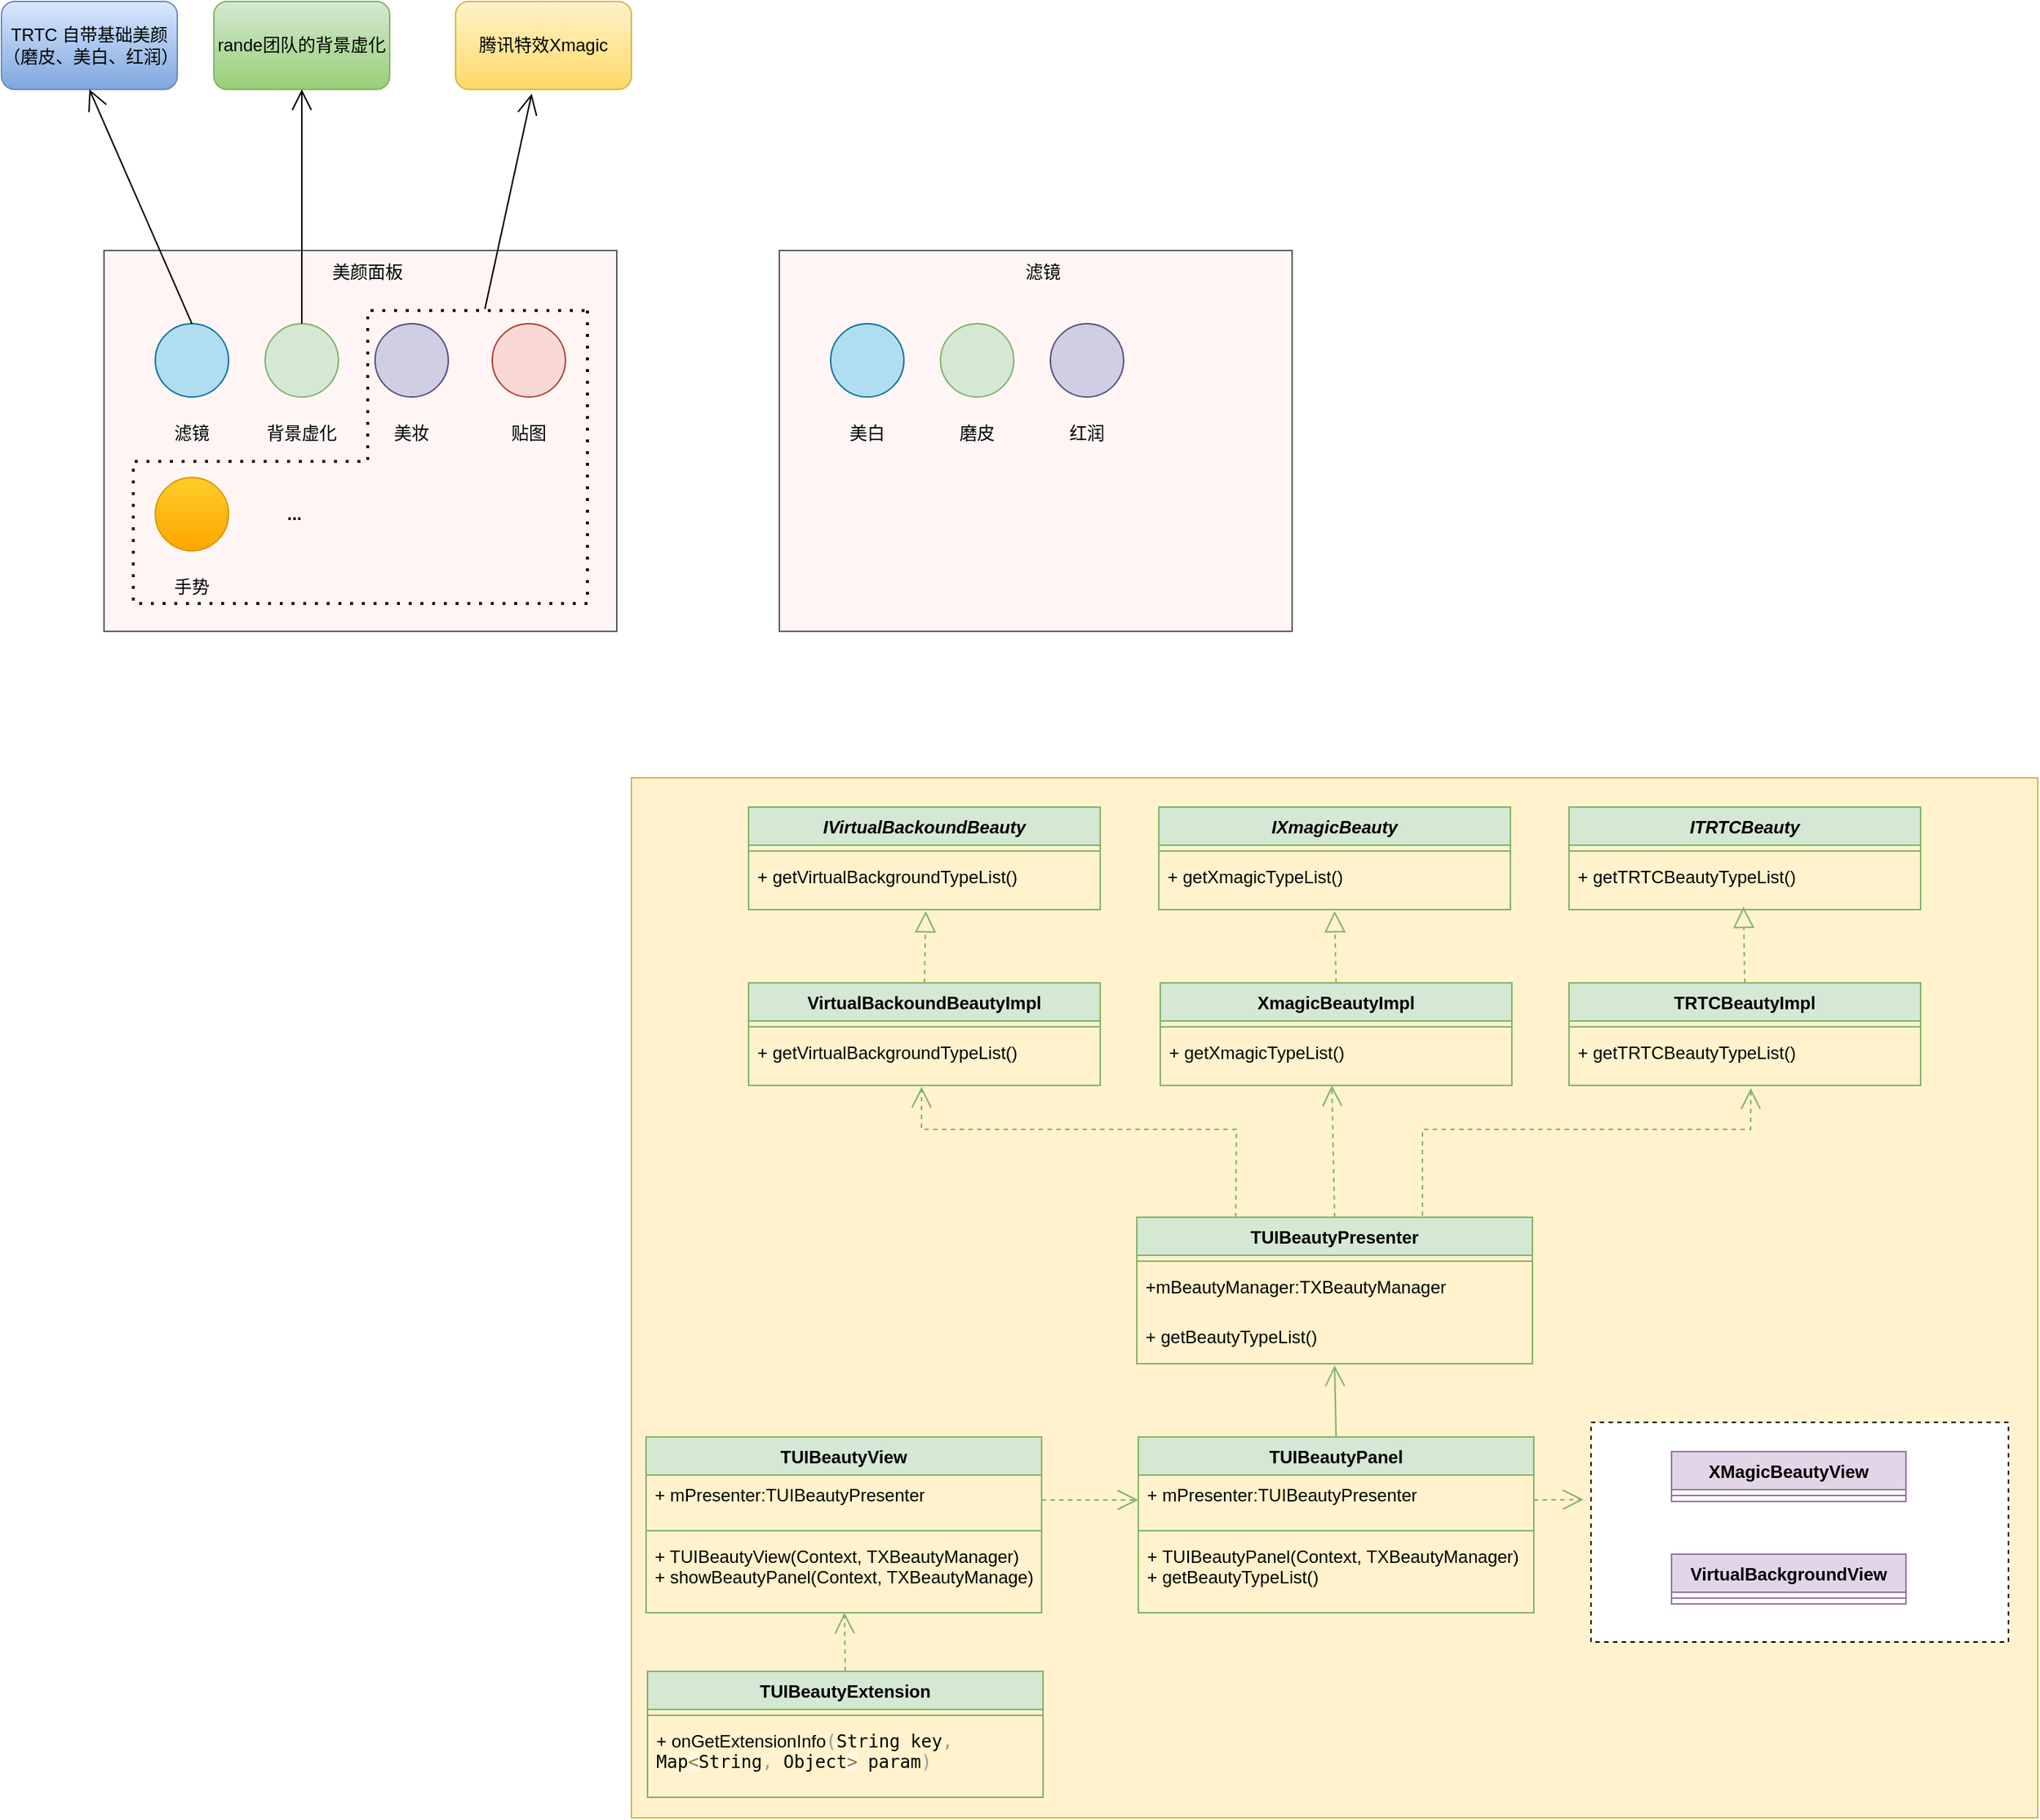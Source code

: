 <mxfile version="22.1.4" type="github">
  <diagram name="第 1 页" id="BJb2QBftmAwLZdBP9YWp">
    <mxGraphModel dx="1854" dy="998" grid="1" gridSize="10" guides="1" tooltips="1" connect="1" arrows="1" fold="1" page="1" pageScale="1" pageWidth="827" pageHeight="1169" math="0" shadow="0">
      <root>
        <mxCell id="0" />
        <mxCell id="1" parent="0" />
        <mxCell id="WcxLaPeq5YX2QQLOV-Lv-100" value="" style="rounded=0;whiteSpace=wrap;html=1;fillColor=#fff2cc;strokeColor=#d6b656;" vertex="1" parent="1">
          <mxGeometry x="629" y="560" width="960" height="710" as="geometry" />
        </mxCell>
        <mxCell id="WcxLaPeq5YX2QQLOV-Lv-5" value="" style="rounded=0;whiteSpace=wrap;html=1;strokeColor=#5C5C5C;fillColor=#FFF5F5;" vertex="1" parent="1">
          <mxGeometry x="269" y="200" width="350" height="260" as="geometry" />
        </mxCell>
        <mxCell id="WcxLaPeq5YX2QQLOV-Lv-6" value="美颜面板" style="text;html=1;strokeColor=none;fillColor=none;align=center;verticalAlign=middle;whiteSpace=wrap;rounded=0;" vertex="1" parent="1">
          <mxGeometry x="419" y="200" width="60" height="30" as="geometry" />
        </mxCell>
        <mxCell id="WcxLaPeq5YX2QQLOV-Lv-8" value="" style="ellipse;whiteSpace=wrap;html=1;aspect=fixed;fillColor=#b1ddf0;strokeColor=#10739e;" vertex="1" parent="1">
          <mxGeometry x="304" y="250" width="50" height="50" as="geometry" />
        </mxCell>
        <mxCell id="WcxLaPeq5YX2QQLOV-Lv-9" value="滤镜" style="text;html=1;strokeColor=none;fillColor=none;align=center;verticalAlign=middle;whiteSpace=wrap;rounded=0;" vertex="1" parent="1">
          <mxGeometry x="299" y="310" width="60" height="30" as="geometry" />
        </mxCell>
        <mxCell id="WcxLaPeq5YX2QQLOV-Lv-12" value="" style="ellipse;whiteSpace=wrap;html=1;aspect=fixed;fillColor=#d5e8d4;strokeColor=#82b366;" vertex="1" parent="1">
          <mxGeometry x="379" y="250" width="50" height="50" as="geometry" />
        </mxCell>
        <mxCell id="WcxLaPeq5YX2QQLOV-Lv-13" value="背景虚化" style="text;html=1;strokeColor=none;fillColor=none;align=center;verticalAlign=middle;whiteSpace=wrap;rounded=0;" vertex="1" parent="1">
          <mxGeometry x="374" y="310" width="60" height="30" as="geometry" />
        </mxCell>
        <mxCell id="WcxLaPeq5YX2QQLOV-Lv-14" value="" style="ellipse;whiteSpace=wrap;html=1;aspect=fixed;fillColor=#d0cee2;strokeColor=#56517e;" vertex="1" parent="1">
          <mxGeometry x="454" y="250" width="50" height="50" as="geometry" />
        </mxCell>
        <mxCell id="WcxLaPeq5YX2QQLOV-Lv-15" value="美妆" style="text;html=1;strokeColor=none;fillColor=none;align=center;verticalAlign=middle;whiteSpace=wrap;rounded=0;" vertex="1" parent="1">
          <mxGeometry x="449" y="310" width="60" height="30" as="geometry" />
        </mxCell>
        <mxCell id="WcxLaPeq5YX2QQLOV-Lv-16" value="" style="ellipse;whiteSpace=wrap;html=1;aspect=fixed;fillColor=#fad9d5;strokeColor=#ae4132;" vertex="1" parent="1">
          <mxGeometry x="534" y="250" width="50" height="50" as="geometry" />
        </mxCell>
        <mxCell id="WcxLaPeq5YX2QQLOV-Lv-17" value="贴图" style="text;html=1;strokeColor=none;fillColor=none;align=center;verticalAlign=middle;whiteSpace=wrap;rounded=0;" vertex="1" parent="1">
          <mxGeometry x="529" y="310" width="60" height="30" as="geometry" />
        </mxCell>
        <mxCell id="WcxLaPeq5YX2QQLOV-Lv-18" value="" style="ellipse;whiteSpace=wrap;html=1;aspect=fixed;fillColor=#ffcd28;strokeColor=#d79b00;gradientColor=#ffa500;" vertex="1" parent="1">
          <mxGeometry x="304" y="355" width="50" height="50" as="geometry" />
        </mxCell>
        <mxCell id="WcxLaPeq5YX2QQLOV-Lv-19" value="手势" style="text;html=1;strokeColor=none;fillColor=none;align=center;verticalAlign=middle;whiteSpace=wrap;rounded=0;" vertex="1" parent="1">
          <mxGeometry x="299" y="415" width="60" height="30" as="geometry" />
        </mxCell>
        <mxCell id="WcxLaPeq5YX2QQLOV-Lv-21" value="TRTC 自带基础美颜（磨皮、美白、红润）" style="rounded=1;whiteSpace=wrap;html=1;fillColor=#dae8fc;gradientColor=#7ea6e0;strokeColor=#6c8ebf;" vertex="1" parent="1">
          <mxGeometry x="199" y="30" width="120" height="60" as="geometry" />
        </mxCell>
        <mxCell id="WcxLaPeq5YX2QQLOV-Lv-24" value="rande团队的背景虚化" style="rounded=1;whiteSpace=wrap;html=1;fillColor=#d5e8d4;gradientColor=#97d077;strokeColor=#82b366;" vertex="1" parent="1">
          <mxGeometry x="344" y="30" width="120" height="60" as="geometry" />
        </mxCell>
        <mxCell id="WcxLaPeq5YX2QQLOV-Lv-27" value="" style="endArrow=none;dashed=1;html=1;dashPattern=1 3;strokeWidth=2;rounded=0;" edge="1" parent="1">
          <mxGeometry width="50" height="50" relative="1" as="geometry">
            <mxPoint x="599" y="241" as="sourcePoint" />
            <mxPoint x="599" y="241" as="targetPoint" />
            <Array as="points">
              <mxPoint x="599" y="441" />
              <mxPoint x="289" y="441" />
              <mxPoint x="289" y="344" />
              <mxPoint x="449" y="344" />
              <mxPoint x="449" y="241" />
            </Array>
          </mxGeometry>
        </mxCell>
        <mxCell id="WcxLaPeq5YX2QQLOV-Lv-30" value="&lt;b&gt;...&lt;/b&gt;" style="text;html=1;strokeColor=none;fillColor=none;align=center;verticalAlign=middle;whiteSpace=wrap;rounded=0;" vertex="1" parent="1">
          <mxGeometry x="369" y="365" width="60" height="30" as="geometry" />
        </mxCell>
        <mxCell id="WcxLaPeq5YX2QQLOV-Lv-31" value="" style="endArrow=open;endFill=1;endSize=12;html=1;rounded=0;exitX=0.5;exitY=0;exitDx=0;exitDy=0;entryX=0.5;entryY=1;entryDx=0;entryDy=0;" edge="1" parent="1" source="WcxLaPeq5YX2QQLOV-Lv-8" target="WcxLaPeq5YX2QQLOV-Lv-21">
          <mxGeometry width="160" relative="1" as="geometry">
            <mxPoint x="849" y="570" as="sourcePoint" />
            <mxPoint x="1009" y="570" as="targetPoint" />
          </mxGeometry>
        </mxCell>
        <mxCell id="WcxLaPeq5YX2QQLOV-Lv-32" value="" style="endArrow=open;endFill=1;endSize=12;html=1;rounded=0;exitX=0.5;exitY=0;exitDx=0;exitDy=0;entryX=0.5;entryY=1;entryDx=0;entryDy=0;" edge="1" parent="1" source="WcxLaPeq5YX2QQLOV-Lv-12" target="WcxLaPeq5YX2QQLOV-Lv-24">
          <mxGeometry width="160" relative="1" as="geometry">
            <mxPoint x="339" y="260" as="sourcePoint" />
            <mxPoint x="339" y="100" as="targetPoint" />
          </mxGeometry>
        </mxCell>
        <mxCell id="WcxLaPeq5YX2QQLOV-Lv-33" value="腾讯特效Xmagic" style="rounded=1;whiteSpace=wrap;html=1;fillColor=#fff2cc;gradientColor=#ffd966;strokeColor=#d6b656;" vertex="1" parent="1">
          <mxGeometry x="509" y="30" width="120" height="60" as="geometry" />
        </mxCell>
        <mxCell id="WcxLaPeq5YX2QQLOV-Lv-34" value="" style="endArrow=open;endFill=1;endSize=12;html=1;rounded=0;entryX=0.433;entryY=1.05;entryDx=0;entryDy=0;entryPerimeter=0;" edge="1" parent="1" target="WcxLaPeq5YX2QQLOV-Lv-33">
          <mxGeometry width="160" relative="1" as="geometry">
            <mxPoint x="529" y="240" as="sourcePoint" />
            <mxPoint x="489" y="100" as="targetPoint" />
          </mxGeometry>
        </mxCell>
        <mxCell id="WcxLaPeq5YX2QQLOV-Lv-36" value="TUIBeautyPresenter" style="swimlane;fontStyle=1;align=center;verticalAlign=top;childLayout=stackLayout;horizontal=1;startSize=26;horizontalStack=0;resizeParent=1;resizeParentMax=0;resizeLast=0;collapsible=1;marginBottom=0;whiteSpace=wrap;html=1;fillColor=#d5e8d4;strokeColor=#82b366;" vertex="1" parent="1">
          <mxGeometry x="974" y="860" width="270" height="100" as="geometry" />
        </mxCell>
        <mxCell id="WcxLaPeq5YX2QQLOV-Lv-38" value="" style="line;strokeWidth=1;fillColor=#d5e8d4;align=left;verticalAlign=middle;spacingTop=-1;spacingLeft=3;spacingRight=3;rotatable=0;labelPosition=right;points=[];portConstraint=eastwest;strokeColor=#82b366;" vertex="1" parent="WcxLaPeq5YX2QQLOV-Lv-36">
          <mxGeometry y="26" width="270" height="8" as="geometry" />
        </mxCell>
        <mxCell id="WcxLaPeq5YX2QQLOV-Lv-37" value="+mBeautyManager:&lt;span style=&quot;background-color: initial;&quot;&gt;TXBeautyManager&lt;/span&gt;" style="text;align=left;verticalAlign=top;spacingLeft=4;spacingRight=4;overflow=hidden;rotatable=0;points=[[0,0.5],[1,0.5]];portConstraint=eastwest;whiteSpace=wrap;html=1;" vertex="1" parent="WcxLaPeq5YX2QQLOV-Lv-36">
          <mxGeometry y="34" width="270" height="34" as="geometry" />
        </mxCell>
        <mxCell id="WcxLaPeq5YX2QQLOV-Lv-39" value="+ getBeautyTypeList()" style="text;align=left;verticalAlign=top;spacingLeft=4;spacingRight=4;overflow=hidden;rotatable=0;points=[[0,0.5],[1,0.5]];portConstraint=eastwest;whiteSpace=wrap;html=1;" vertex="1" parent="WcxLaPeq5YX2QQLOV-Lv-36">
          <mxGeometry y="68" width="270" height="32" as="geometry" />
        </mxCell>
        <mxCell id="WcxLaPeq5YX2QQLOV-Lv-40" value="&lt;i&gt;ITRTCBeauty&lt;/i&gt;" style="swimlane;fontStyle=1;align=center;verticalAlign=top;childLayout=stackLayout;horizontal=1;startSize=26;horizontalStack=0;resizeParent=1;resizeParentMax=0;resizeLast=0;collapsible=1;marginBottom=0;whiteSpace=wrap;html=1;fillColor=#d5e8d4;strokeColor=#82b366;" vertex="1" parent="1">
          <mxGeometry x="1269" y="580" width="240" height="70" as="geometry" />
        </mxCell>
        <mxCell id="WcxLaPeq5YX2QQLOV-Lv-42" value="" style="line;strokeWidth=1;fillColor=#d5e8d4;align=left;verticalAlign=middle;spacingTop=-1;spacingLeft=3;spacingRight=3;rotatable=0;labelPosition=right;points=[];portConstraint=eastwest;strokeColor=#82b366;" vertex="1" parent="WcxLaPeq5YX2QQLOV-Lv-40">
          <mxGeometry y="26" width="240" height="8" as="geometry" />
        </mxCell>
        <mxCell id="WcxLaPeq5YX2QQLOV-Lv-43" value="+ getTRTCBeautyTypeList()&lt;br style=&quot;border-color: var(--border-color);&quot;&gt;" style="text;align=left;verticalAlign=top;spacingLeft=4;spacingRight=4;overflow=hidden;rotatable=0;points=[[0,0.5],[1,0.5]];portConstraint=eastwest;whiteSpace=wrap;html=1;" vertex="1" parent="WcxLaPeq5YX2QQLOV-Lv-40">
          <mxGeometry y="34" width="240" height="36" as="geometry" />
        </mxCell>
        <mxCell id="WcxLaPeq5YX2QQLOV-Lv-45" value="TUIBeautyView" style="swimlane;fontStyle=1;align=center;verticalAlign=top;childLayout=stackLayout;horizontal=1;startSize=26;horizontalStack=0;resizeParent=1;resizeParentMax=0;resizeLast=0;collapsible=1;marginBottom=0;whiteSpace=wrap;html=1;fillColor=#d5e8d4;strokeColor=#82b366;" vertex="1" parent="1">
          <mxGeometry x="639" y="1010" width="270" height="120" as="geometry" />
        </mxCell>
        <mxCell id="WcxLaPeq5YX2QQLOV-Lv-46" value="+ mPresenter:TUIBeautyPresenter" style="text;align=left;verticalAlign=top;spacingLeft=4;spacingRight=4;overflow=hidden;rotatable=0;points=[[0,0.5],[1,0.5]];portConstraint=eastwest;whiteSpace=wrap;html=1;" vertex="1" parent="WcxLaPeq5YX2QQLOV-Lv-45">
          <mxGeometry y="26" width="270" height="34" as="geometry" />
        </mxCell>
        <mxCell id="WcxLaPeq5YX2QQLOV-Lv-47" value="" style="line;strokeWidth=1;fillColor=#d5e8d4;align=left;verticalAlign=middle;spacingTop=-1;spacingLeft=3;spacingRight=3;rotatable=0;labelPosition=right;points=[];portConstraint=eastwest;strokeColor=#82b366;" vertex="1" parent="WcxLaPeq5YX2QQLOV-Lv-45">
          <mxGeometry y="60" width="270" height="8" as="geometry" />
        </mxCell>
        <mxCell id="WcxLaPeq5YX2QQLOV-Lv-48" value="+ TUIBeautyView(Context,&amp;nbsp;TXBeautyManager)&lt;br&gt;+ showBeautyPanel(Context,&amp;nbsp;TXBeautyManage)" style="text;align=left;verticalAlign=top;spacingLeft=4;spacingRight=4;overflow=hidden;rotatable=0;points=[[0,0.5],[1,0.5]];portConstraint=eastwest;whiteSpace=wrap;html=1;" vertex="1" parent="WcxLaPeq5YX2QQLOV-Lv-45">
          <mxGeometry y="68" width="270" height="52" as="geometry" />
        </mxCell>
        <mxCell id="WcxLaPeq5YX2QQLOV-Lv-49" value="&lt;i&gt;IVirtualBackoundBeauty&lt;/i&gt;" style="swimlane;fontStyle=1;align=center;verticalAlign=top;childLayout=stackLayout;horizontal=1;startSize=26;horizontalStack=0;resizeParent=1;resizeParentMax=0;resizeLast=0;collapsible=1;marginBottom=0;whiteSpace=wrap;html=1;fillColor=#d5e8d4;strokeColor=#82b366;" vertex="1" parent="1">
          <mxGeometry x="709" y="580" width="240" height="70" as="geometry" />
        </mxCell>
        <mxCell id="WcxLaPeq5YX2QQLOV-Lv-50" value="" style="line;strokeWidth=1;fillColor=#d5e8d4;align=left;verticalAlign=middle;spacingTop=-1;spacingLeft=3;spacingRight=3;rotatable=0;labelPosition=right;points=[];portConstraint=eastwest;strokeColor=#82b366;" vertex="1" parent="WcxLaPeq5YX2QQLOV-Lv-49">
          <mxGeometry y="26" width="240" height="8" as="geometry" />
        </mxCell>
        <mxCell id="WcxLaPeq5YX2QQLOV-Lv-51" value="+ getVirtualBackgroundTypeList()" style="text;align=left;verticalAlign=top;spacingLeft=4;spacingRight=4;overflow=hidden;rotatable=0;points=[[0,0.5],[1,0.5]];portConstraint=eastwest;whiteSpace=wrap;html=1;" vertex="1" parent="WcxLaPeq5YX2QQLOV-Lv-49">
          <mxGeometry y="34" width="240" height="36" as="geometry" />
        </mxCell>
        <mxCell id="WcxLaPeq5YX2QQLOV-Lv-52" value="&lt;i&gt;IXmagicBeauty&lt;/i&gt;" style="swimlane;fontStyle=1;align=center;verticalAlign=top;childLayout=stackLayout;horizontal=1;startSize=26;horizontalStack=0;resizeParent=1;resizeParentMax=0;resizeLast=0;collapsible=1;marginBottom=0;whiteSpace=wrap;html=1;fillColor=#d5e8d4;strokeColor=#82b366;" vertex="1" parent="1">
          <mxGeometry x="989" y="580" width="240" height="70" as="geometry" />
        </mxCell>
        <mxCell id="WcxLaPeq5YX2QQLOV-Lv-53" value="" style="line;strokeWidth=1;fillColor=#d5e8d4;align=left;verticalAlign=middle;spacingTop=-1;spacingLeft=3;spacingRight=3;rotatable=0;labelPosition=right;points=[];portConstraint=eastwest;strokeColor=#82b366;" vertex="1" parent="WcxLaPeq5YX2QQLOV-Lv-52">
          <mxGeometry y="26" width="240" height="8" as="geometry" />
        </mxCell>
        <mxCell id="WcxLaPeq5YX2QQLOV-Lv-54" value="+ getXmagicTypeList()" style="text;align=left;verticalAlign=top;spacingLeft=4;spacingRight=4;overflow=hidden;rotatable=0;points=[[0,0.5],[1,0.5]];portConstraint=eastwest;whiteSpace=wrap;html=1;" vertex="1" parent="WcxLaPeq5YX2QQLOV-Lv-52">
          <mxGeometry y="34" width="240" height="36" as="geometry" />
        </mxCell>
        <mxCell id="WcxLaPeq5YX2QQLOV-Lv-58" value="" style="endArrow=open;endFill=1;endSize=12;html=1;rounded=0;exitX=0.5;exitY=0;exitDx=0;exitDy=0;entryX=0.5;entryY=1.038;entryDx=0;entryDy=0;entryPerimeter=0;fillColor=#d5e8d4;strokeColor=#82b366;" edge="1" parent="1" source="WcxLaPeq5YX2QQLOV-Lv-92" target="WcxLaPeq5YX2QQLOV-Lv-39">
          <mxGeometry width="160" relative="1" as="geometry">
            <mxPoint x="1350" y="1069" as="sourcePoint" />
            <mxPoint x="1099" y="959" as="targetPoint" />
          </mxGeometry>
        </mxCell>
        <mxCell id="WcxLaPeq5YX2QQLOV-Lv-59" value="TUIBeautyExtension" style="swimlane;fontStyle=1;align=center;verticalAlign=top;childLayout=stackLayout;horizontal=1;startSize=26;horizontalStack=0;resizeParent=1;resizeParentMax=0;resizeLast=0;collapsible=1;marginBottom=0;whiteSpace=wrap;html=1;fillColor=#d5e8d4;strokeColor=#82b366;" vertex="1" parent="1">
          <mxGeometry x="640" y="1170" width="270" height="86" as="geometry" />
        </mxCell>
        <mxCell id="WcxLaPeq5YX2QQLOV-Lv-61" value="" style="line;strokeWidth=1;fillColor=#d5e8d4;align=left;verticalAlign=middle;spacingTop=-1;spacingLeft=3;spacingRight=3;rotatable=0;labelPosition=right;points=[];portConstraint=eastwest;strokeColor=#82b366;" vertex="1" parent="WcxLaPeq5YX2QQLOV-Lv-59">
          <mxGeometry y="26" width="270" height="8" as="geometry" />
        </mxCell>
        <mxCell id="WcxLaPeq5YX2QQLOV-Lv-62" value="+&amp;nbsp;onGetExtensionInfo&lt;span style=&quot;background-color: initial; font-family: Consolas, Monaco, &amp;quot;Andale Mono&amp;quot;, &amp;quot;Ubuntu Mono&amp;quot;, monospace; font-size: 1em; word-spacing: normal; word-break: break-word; line-height: inherit; color: rgb(153, 153, 153);&quot; class=&quot;token punctuation&quot;&gt;(&lt;/span&gt;&lt;span style=&quot;background-color: initial; font-family: Consolas, Monaco, &amp;quot;Andale Mono&amp;quot;, &amp;quot;Ubuntu Mono&amp;quot;, monospace; font-size: 1em; word-spacing: normal; word-break: break-word; line-height: inherit;&quot; class=&quot;token parameter&quot;&gt;String key&lt;span style=&quot;word-break: break-word; line-height: inherit; color: rgb(153, 153, 153);&quot; class=&quot;token punctuation&quot;&gt;,&lt;/span&gt; Map&lt;span style=&quot;word-break: break-word; line-height: inherit; color: rgb(154, 110, 58); background: rgba(255, 255, 255, 0.5);&quot; class=&quot;token operator&quot;&gt;&amp;lt;&lt;/span&gt;String&lt;span style=&quot;word-break: break-word; line-height: inherit; color: rgb(153, 153, 153);&quot; class=&quot;token punctuation&quot;&gt;,&lt;/span&gt; Object&lt;span style=&quot;word-break: break-word; line-height: inherit; color: rgb(154, 110, 58); background: rgba(255, 255, 255, 0.5);&quot; class=&quot;token operator&quot;&gt;&amp;gt;&lt;/span&gt; param&lt;/span&gt;&lt;span style=&quot;background-color: initial; font-family: Consolas, Monaco, &amp;quot;Andale Mono&amp;quot;, &amp;quot;Ubuntu Mono&amp;quot;, monospace; font-size: 1em; word-spacing: normal; word-break: break-word; line-height: inherit; color: rgb(153, 153, 153);&quot; class=&quot;token punctuation&quot;&gt;)&lt;/span&gt;" style="text;align=left;verticalAlign=top;spacingLeft=4;spacingRight=4;overflow=hidden;rotatable=0;points=[[0,0.5],[1,0.5]];portConstraint=eastwest;whiteSpace=wrap;html=1;" vertex="1" parent="WcxLaPeq5YX2QQLOV-Lv-59">
          <mxGeometry y="34" width="270" height="52" as="geometry" />
        </mxCell>
        <mxCell id="WcxLaPeq5YX2QQLOV-Lv-63" value="" style="endArrow=open;endSize=12;dashed=1;html=1;rounded=0;exitX=0.5;exitY=0;exitDx=0;exitDy=0;fillColor=#d5e8d4;strokeColor=#82b366;" edge="1" parent="1" source="WcxLaPeq5YX2QQLOV-Lv-59" target="WcxLaPeq5YX2QQLOV-Lv-48">
          <mxGeometry width="160" relative="1" as="geometry">
            <mxPoint x="364" y="900" as="sourcePoint" />
            <mxPoint x="524" y="900" as="targetPoint" />
          </mxGeometry>
        </mxCell>
        <mxCell id="WcxLaPeq5YX2QQLOV-Lv-73" value="VirtualBackoundBeautyImpl" style="swimlane;fontStyle=1;align=center;verticalAlign=top;childLayout=stackLayout;horizontal=1;startSize=26;horizontalStack=0;resizeParent=1;resizeParentMax=0;resizeLast=0;collapsible=1;marginBottom=0;whiteSpace=wrap;html=1;fillColor=#d5e8d4;strokeColor=#82b366;" vertex="1" parent="1">
          <mxGeometry x="709" y="700" width="240" height="70" as="geometry" />
        </mxCell>
        <mxCell id="WcxLaPeq5YX2QQLOV-Lv-74" value="" style="line;strokeWidth=1;fillColor=#d5e8d4;align=left;verticalAlign=middle;spacingTop=-1;spacingLeft=3;spacingRight=3;rotatable=0;labelPosition=right;points=[];portConstraint=eastwest;strokeColor=#82b366;" vertex="1" parent="WcxLaPeq5YX2QQLOV-Lv-73">
          <mxGeometry y="26" width="240" height="8" as="geometry" />
        </mxCell>
        <mxCell id="WcxLaPeq5YX2QQLOV-Lv-75" value="+ getVirtualBackgroundTypeList()" style="text;align=left;verticalAlign=top;spacingLeft=4;spacingRight=4;overflow=hidden;rotatable=0;points=[[0,0.5],[1,0.5]];portConstraint=eastwest;whiteSpace=wrap;html=1;" vertex="1" parent="WcxLaPeq5YX2QQLOV-Lv-73">
          <mxGeometry y="34" width="240" height="36" as="geometry" />
        </mxCell>
        <mxCell id="WcxLaPeq5YX2QQLOV-Lv-76" value="XmagicBeautyImpl" style="swimlane;fontStyle=1;align=center;verticalAlign=top;childLayout=stackLayout;horizontal=1;startSize=26;horizontalStack=0;resizeParent=1;resizeParentMax=0;resizeLast=0;collapsible=1;marginBottom=0;whiteSpace=wrap;html=1;fillColor=#d5e8d4;strokeColor=#82b366;" vertex="1" parent="1">
          <mxGeometry x="990" y="700" width="240" height="70" as="geometry" />
        </mxCell>
        <mxCell id="WcxLaPeq5YX2QQLOV-Lv-77" value="" style="line;strokeWidth=1;fillColor=#d5e8d4;align=left;verticalAlign=middle;spacingTop=-1;spacingLeft=3;spacingRight=3;rotatable=0;labelPosition=right;points=[];portConstraint=eastwest;strokeColor=#82b366;" vertex="1" parent="WcxLaPeq5YX2QQLOV-Lv-76">
          <mxGeometry y="26" width="240" height="8" as="geometry" />
        </mxCell>
        <mxCell id="WcxLaPeq5YX2QQLOV-Lv-78" value="+ getXmagicTypeList()" style="text;align=left;verticalAlign=top;spacingLeft=4;spacingRight=4;overflow=hidden;rotatable=0;points=[[0,0.5],[1,0.5]];portConstraint=eastwest;whiteSpace=wrap;html=1;" vertex="1" parent="WcxLaPeq5YX2QQLOV-Lv-76">
          <mxGeometry y="34" width="240" height="36" as="geometry" />
        </mxCell>
        <mxCell id="WcxLaPeq5YX2QQLOV-Lv-82" value="TRTCBeautyImpl" style="swimlane;fontStyle=1;align=center;verticalAlign=top;childLayout=stackLayout;horizontal=1;startSize=26;horizontalStack=0;resizeParent=1;resizeParentMax=0;resizeLast=0;collapsible=1;marginBottom=0;whiteSpace=wrap;html=1;fillColor=#d5e8d4;strokeColor=#82b366;" vertex="1" parent="1">
          <mxGeometry x="1269" y="700" width="240" height="70" as="geometry" />
        </mxCell>
        <mxCell id="WcxLaPeq5YX2QQLOV-Lv-83" value="" style="line;strokeWidth=1;fillColor=#d5e8d4;align=left;verticalAlign=middle;spacingTop=-1;spacingLeft=3;spacingRight=3;rotatable=0;labelPosition=right;points=[];portConstraint=eastwest;strokeColor=#82b366;" vertex="1" parent="WcxLaPeq5YX2QQLOV-Lv-82">
          <mxGeometry y="26" width="240" height="8" as="geometry" />
        </mxCell>
        <mxCell id="WcxLaPeq5YX2QQLOV-Lv-84" value="+ getTRTCBeautyTypeList()&lt;br style=&quot;border-color: var(--border-color);&quot;&gt;" style="text;align=left;verticalAlign=top;spacingLeft=4;spacingRight=4;overflow=hidden;rotatable=0;points=[[0,0.5],[1,0.5]];portConstraint=eastwest;whiteSpace=wrap;html=1;" vertex="1" parent="WcxLaPeq5YX2QQLOV-Lv-82">
          <mxGeometry y="34" width="240" height="36" as="geometry" />
        </mxCell>
        <mxCell id="WcxLaPeq5YX2QQLOV-Lv-85" value="" style="endArrow=block;dashed=1;endFill=0;endSize=12;html=1;rounded=0;exitX=0.5;exitY=0;exitDx=0;exitDy=0;entryX=0.504;entryY=1.028;entryDx=0;entryDy=0;entryPerimeter=0;fillColor=#d5e8d4;strokeColor=#82b366;" edge="1" parent="1" source="WcxLaPeq5YX2QQLOV-Lv-73" target="WcxLaPeq5YX2QQLOV-Lv-51">
          <mxGeometry width="160" relative="1" as="geometry">
            <mxPoint x="1109" y="950" as="sourcePoint" />
            <mxPoint x="1269" y="950" as="targetPoint" />
          </mxGeometry>
        </mxCell>
        <mxCell id="WcxLaPeq5YX2QQLOV-Lv-86" value="" style="endArrow=block;dashed=1;endFill=0;endSize=12;html=1;rounded=0;exitX=0.5;exitY=0;exitDx=0;exitDy=0;entryX=0.5;entryY=1.028;entryDx=0;entryDy=0;entryPerimeter=0;fillColor=#d5e8d4;strokeColor=#82b366;" edge="1" parent="1" source="WcxLaPeq5YX2QQLOV-Lv-76" target="WcxLaPeq5YX2QQLOV-Lv-54">
          <mxGeometry width="160" relative="1" as="geometry">
            <mxPoint x="839" y="710" as="sourcePoint" />
            <mxPoint x="840" y="661" as="targetPoint" />
          </mxGeometry>
        </mxCell>
        <mxCell id="WcxLaPeq5YX2QQLOV-Lv-87" value="" style="endArrow=block;dashed=1;endFill=0;endSize=12;html=1;rounded=0;exitX=0.5;exitY=0;exitDx=0;exitDy=0;entryX=0.496;entryY=0.944;entryDx=0;entryDy=0;entryPerimeter=0;fillColor=#d5e8d4;strokeColor=#82b366;" edge="1" parent="1" source="WcxLaPeq5YX2QQLOV-Lv-82" target="WcxLaPeq5YX2QQLOV-Lv-43">
          <mxGeometry width="160" relative="1" as="geometry">
            <mxPoint x="1120" y="710" as="sourcePoint" />
            <mxPoint x="1119" y="661" as="targetPoint" />
          </mxGeometry>
        </mxCell>
        <mxCell id="WcxLaPeq5YX2QQLOV-Lv-88" value="" style="endArrow=open;endSize=12;dashed=1;html=1;rounded=0;exitX=0.5;exitY=0;exitDx=0;exitDy=0;entryX=0.488;entryY=1;entryDx=0;entryDy=0;entryPerimeter=0;fillColor=#d5e8d4;strokeColor=#82b366;" edge="1" parent="1" source="WcxLaPeq5YX2QQLOV-Lv-36" target="WcxLaPeq5YX2QQLOV-Lv-78">
          <mxGeometry width="160" relative="1" as="geometry">
            <mxPoint x="1109" y="950" as="sourcePoint" />
            <mxPoint x="1269" y="950" as="targetPoint" />
          </mxGeometry>
        </mxCell>
        <mxCell id="WcxLaPeq5YX2QQLOV-Lv-89" value="" style="endArrow=open;endSize=12;dashed=1;html=1;rounded=0;exitX=0.722;exitY=-0.01;exitDx=0;exitDy=0;entryX=0.513;entryY=1.056;entryDx=0;entryDy=0;entryPerimeter=0;exitPerimeter=0;fillColor=#d5e8d4;strokeColor=#82b366;" edge="1" parent="1" source="WcxLaPeq5YX2QQLOV-Lv-36">
          <mxGeometry x="-0.003" width="160" relative="1" as="geometry">
            <mxPoint x="1177.5" y="860" as="sourcePoint" />
            <mxPoint x="1393.12" y="772.016" as="targetPoint" />
            <Array as="points">
              <mxPoint x="1169" y="800" />
              <mxPoint x="1393" y="800" />
            </Array>
            <mxPoint as="offset" />
          </mxGeometry>
        </mxCell>
        <mxCell id="WcxLaPeq5YX2QQLOV-Lv-91" value="" style="endArrow=open;endSize=12;dashed=1;html=1;rounded=0;exitX=0.25;exitY=0;exitDx=0;exitDy=0;entryX=0.492;entryY=1.028;entryDx=0;entryDy=0;entryPerimeter=0;fillColor=#d5e8d4;strokeColor=#82b366;" edge="1" parent="1" source="WcxLaPeq5YX2QQLOV-Lv-36" target="WcxLaPeq5YX2QQLOV-Lv-75">
          <mxGeometry width="160" relative="1" as="geometry">
            <mxPoint x="1119" y="850" as="sourcePoint" />
            <mxPoint x="1117" y="780" as="targetPoint" />
            <Array as="points">
              <mxPoint x="1042" y="800" />
              <mxPoint x="827" y="800" />
            </Array>
          </mxGeometry>
        </mxCell>
        <mxCell id="WcxLaPeq5YX2QQLOV-Lv-92" value="TUIBeautyPanel" style="swimlane;fontStyle=1;align=center;verticalAlign=top;childLayout=stackLayout;horizontal=1;startSize=26;horizontalStack=0;resizeParent=1;resizeParentMax=0;resizeLast=0;collapsible=1;marginBottom=0;whiteSpace=wrap;html=1;fillColor=#d5e8d4;strokeColor=#82b366;" vertex="1" parent="1">
          <mxGeometry x="975" y="1010" width="270" height="120" as="geometry" />
        </mxCell>
        <mxCell id="WcxLaPeq5YX2QQLOV-Lv-93" value="+ mPresenter:TUIBeautyPresenter" style="text;align=left;verticalAlign=top;spacingLeft=4;spacingRight=4;overflow=hidden;rotatable=0;points=[[0,0.5],[1,0.5]];portConstraint=eastwest;whiteSpace=wrap;html=1;" vertex="1" parent="WcxLaPeq5YX2QQLOV-Lv-92">
          <mxGeometry y="26" width="270" height="34" as="geometry" />
        </mxCell>
        <mxCell id="WcxLaPeq5YX2QQLOV-Lv-94" value="" style="line;strokeWidth=1;fillColor=#d5e8d4;align=left;verticalAlign=middle;spacingTop=-1;spacingLeft=3;spacingRight=3;rotatable=0;labelPosition=right;points=[];portConstraint=eastwest;strokeColor=#82b366;" vertex="1" parent="WcxLaPeq5YX2QQLOV-Lv-92">
          <mxGeometry y="60" width="270" height="8" as="geometry" />
        </mxCell>
        <mxCell id="WcxLaPeq5YX2QQLOV-Lv-95" value="+&amp;nbsp;TUIBeautyPanel(Context,&amp;nbsp;TXBeautyManager)&lt;br&gt;+ getBeautyTypeList()" style="text;align=left;verticalAlign=top;spacingLeft=4;spacingRight=4;overflow=hidden;rotatable=0;points=[[0,0.5],[1,0.5]];portConstraint=eastwest;whiteSpace=wrap;html=1;" vertex="1" parent="WcxLaPeq5YX2QQLOV-Lv-92">
          <mxGeometry y="68" width="270" height="52" as="geometry" />
        </mxCell>
        <mxCell id="WcxLaPeq5YX2QQLOV-Lv-96" value="" style="endArrow=open;endSize=12;dashed=1;html=1;rounded=0;exitX=1;exitY=0.5;exitDx=0;exitDy=0;fillColor=#d5e8d4;strokeColor=#82b366;" edge="1" parent="1" source="WcxLaPeq5YX2QQLOV-Lv-46" target="WcxLaPeq5YX2QQLOV-Lv-93">
          <mxGeometry width="160" relative="1" as="geometry">
            <mxPoint x="1109" y="840" as="sourcePoint" />
            <mxPoint x="1269" y="840" as="targetPoint" />
            <mxPoint as="offset" />
          </mxGeometry>
        </mxCell>
        <mxCell id="WcxLaPeq5YX2QQLOV-Lv-101" value="" style="rounded=0;whiteSpace=wrap;html=1;dashed=1;" vertex="1" parent="1">
          <mxGeometry x="1284" y="1000" width="285" height="150" as="geometry" />
        </mxCell>
        <mxCell id="WcxLaPeq5YX2QQLOV-Lv-102" value="XMagicBeautyView" style="swimlane;fontStyle=1;align=center;verticalAlign=top;childLayout=stackLayout;horizontal=1;startSize=26;horizontalStack=0;resizeParent=1;resizeParentMax=0;resizeLast=0;collapsible=1;marginBottom=0;whiteSpace=wrap;html=1;fillColor=#e1d5e7;strokeColor=#9673a6;" vertex="1" parent="1">
          <mxGeometry x="1339" y="1020" width="160" height="34" as="geometry" />
        </mxCell>
        <mxCell id="WcxLaPeq5YX2QQLOV-Lv-104" value="" style="line;strokeWidth=1;fillColor=none;align=left;verticalAlign=middle;spacingTop=-1;spacingLeft=3;spacingRight=3;rotatable=0;labelPosition=right;points=[];portConstraint=eastwest;strokeColor=inherit;" vertex="1" parent="WcxLaPeq5YX2QQLOV-Lv-102">
          <mxGeometry y="26" width="160" height="8" as="geometry" />
        </mxCell>
        <mxCell id="WcxLaPeq5YX2QQLOV-Lv-106" value="VirtualBackgroundView" style="swimlane;fontStyle=1;align=center;verticalAlign=top;childLayout=stackLayout;horizontal=1;startSize=26;horizontalStack=0;resizeParent=1;resizeParentMax=0;resizeLast=0;collapsible=1;marginBottom=0;whiteSpace=wrap;html=1;fillColor=#e1d5e7;strokeColor=#9673a6;" vertex="1" parent="1">
          <mxGeometry x="1339" y="1090" width="160" height="34" as="geometry" />
        </mxCell>
        <mxCell id="WcxLaPeq5YX2QQLOV-Lv-107" value="" style="line;strokeWidth=1;fillColor=none;align=left;verticalAlign=middle;spacingTop=-1;spacingLeft=3;spacingRight=3;rotatable=0;labelPosition=right;points=[];portConstraint=eastwest;strokeColor=inherit;" vertex="1" parent="WcxLaPeq5YX2QQLOV-Lv-106">
          <mxGeometry y="26" width="160" height="8" as="geometry" />
        </mxCell>
        <mxCell id="WcxLaPeq5YX2QQLOV-Lv-108" value="" style="endArrow=open;endSize=12;dashed=1;html=1;rounded=0;exitX=1;exitY=0.5;exitDx=0;exitDy=0;fillColor=#d5e8d4;strokeColor=#82b366;entryX=0.677;entryY=0.694;entryDx=0;entryDy=0;entryPerimeter=0;" edge="1" parent="1" source="WcxLaPeq5YX2QQLOV-Lv-93" target="WcxLaPeq5YX2QQLOV-Lv-100">
          <mxGeometry width="160" relative="1" as="geometry">
            <mxPoint x="919" y="1063" as="sourcePoint" />
            <mxPoint x="985" y="1063" as="targetPoint" />
            <mxPoint as="offset" />
          </mxGeometry>
        </mxCell>
        <mxCell id="WcxLaPeq5YX2QQLOV-Lv-109" value="" style="rounded=0;whiteSpace=wrap;html=1;strokeColor=#5C5C5C;fillColor=#FFF5F5;" vertex="1" parent="1">
          <mxGeometry x="730" y="200" width="350" height="260" as="geometry" />
        </mxCell>
        <mxCell id="WcxLaPeq5YX2QQLOV-Lv-110" value="滤镜" style="text;html=1;strokeColor=none;fillColor=none;align=center;verticalAlign=middle;whiteSpace=wrap;rounded=0;" vertex="1" parent="1">
          <mxGeometry x="880" y="200" width="60" height="30" as="geometry" />
        </mxCell>
        <mxCell id="WcxLaPeq5YX2QQLOV-Lv-111" value="" style="ellipse;whiteSpace=wrap;html=1;aspect=fixed;fillColor=#b1ddf0;strokeColor=#10739e;" vertex="1" parent="1">
          <mxGeometry x="765" y="250" width="50" height="50" as="geometry" />
        </mxCell>
        <mxCell id="WcxLaPeq5YX2QQLOV-Lv-112" value="美白" style="text;html=1;strokeColor=none;fillColor=none;align=center;verticalAlign=middle;whiteSpace=wrap;rounded=0;" vertex="1" parent="1">
          <mxGeometry x="760" y="310" width="60" height="30" as="geometry" />
        </mxCell>
        <mxCell id="WcxLaPeq5YX2QQLOV-Lv-113" value="" style="ellipse;whiteSpace=wrap;html=1;aspect=fixed;fillColor=#d5e8d4;strokeColor=#82b366;" vertex="1" parent="1">
          <mxGeometry x="840" y="250" width="50" height="50" as="geometry" />
        </mxCell>
        <mxCell id="WcxLaPeq5YX2QQLOV-Lv-114" value="磨皮" style="text;html=1;strokeColor=none;fillColor=none;align=center;verticalAlign=middle;whiteSpace=wrap;rounded=0;" vertex="1" parent="1">
          <mxGeometry x="835" y="310" width="60" height="30" as="geometry" />
        </mxCell>
        <mxCell id="WcxLaPeq5YX2QQLOV-Lv-115" value="" style="ellipse;whiteSpace=wrap;html=1;aspect=fixed;fillColor=#d0cee2;strokeColor=#56517e;" vertex="1" parent="1">
          <mxGeometry x="915" y="250" width="50" height="50" as="geometry" />
        </mxCell>
        <mxCell id="WcxLaPeq5YX2QQLOV-Lv-116" value="红润" style="text;html=1;strokeColor=none;fillColor=none;align=center;verticalAlign=middle;whiteSpace=wrap;rounded=0;" vertex="1" parent="1">
          <mxGeometry x="910" y="310" width="60" height="30" as="geometry" />
        </mxCell>
      </root>
    </mxGraphModel>
  </diagram>
</mxfile>

